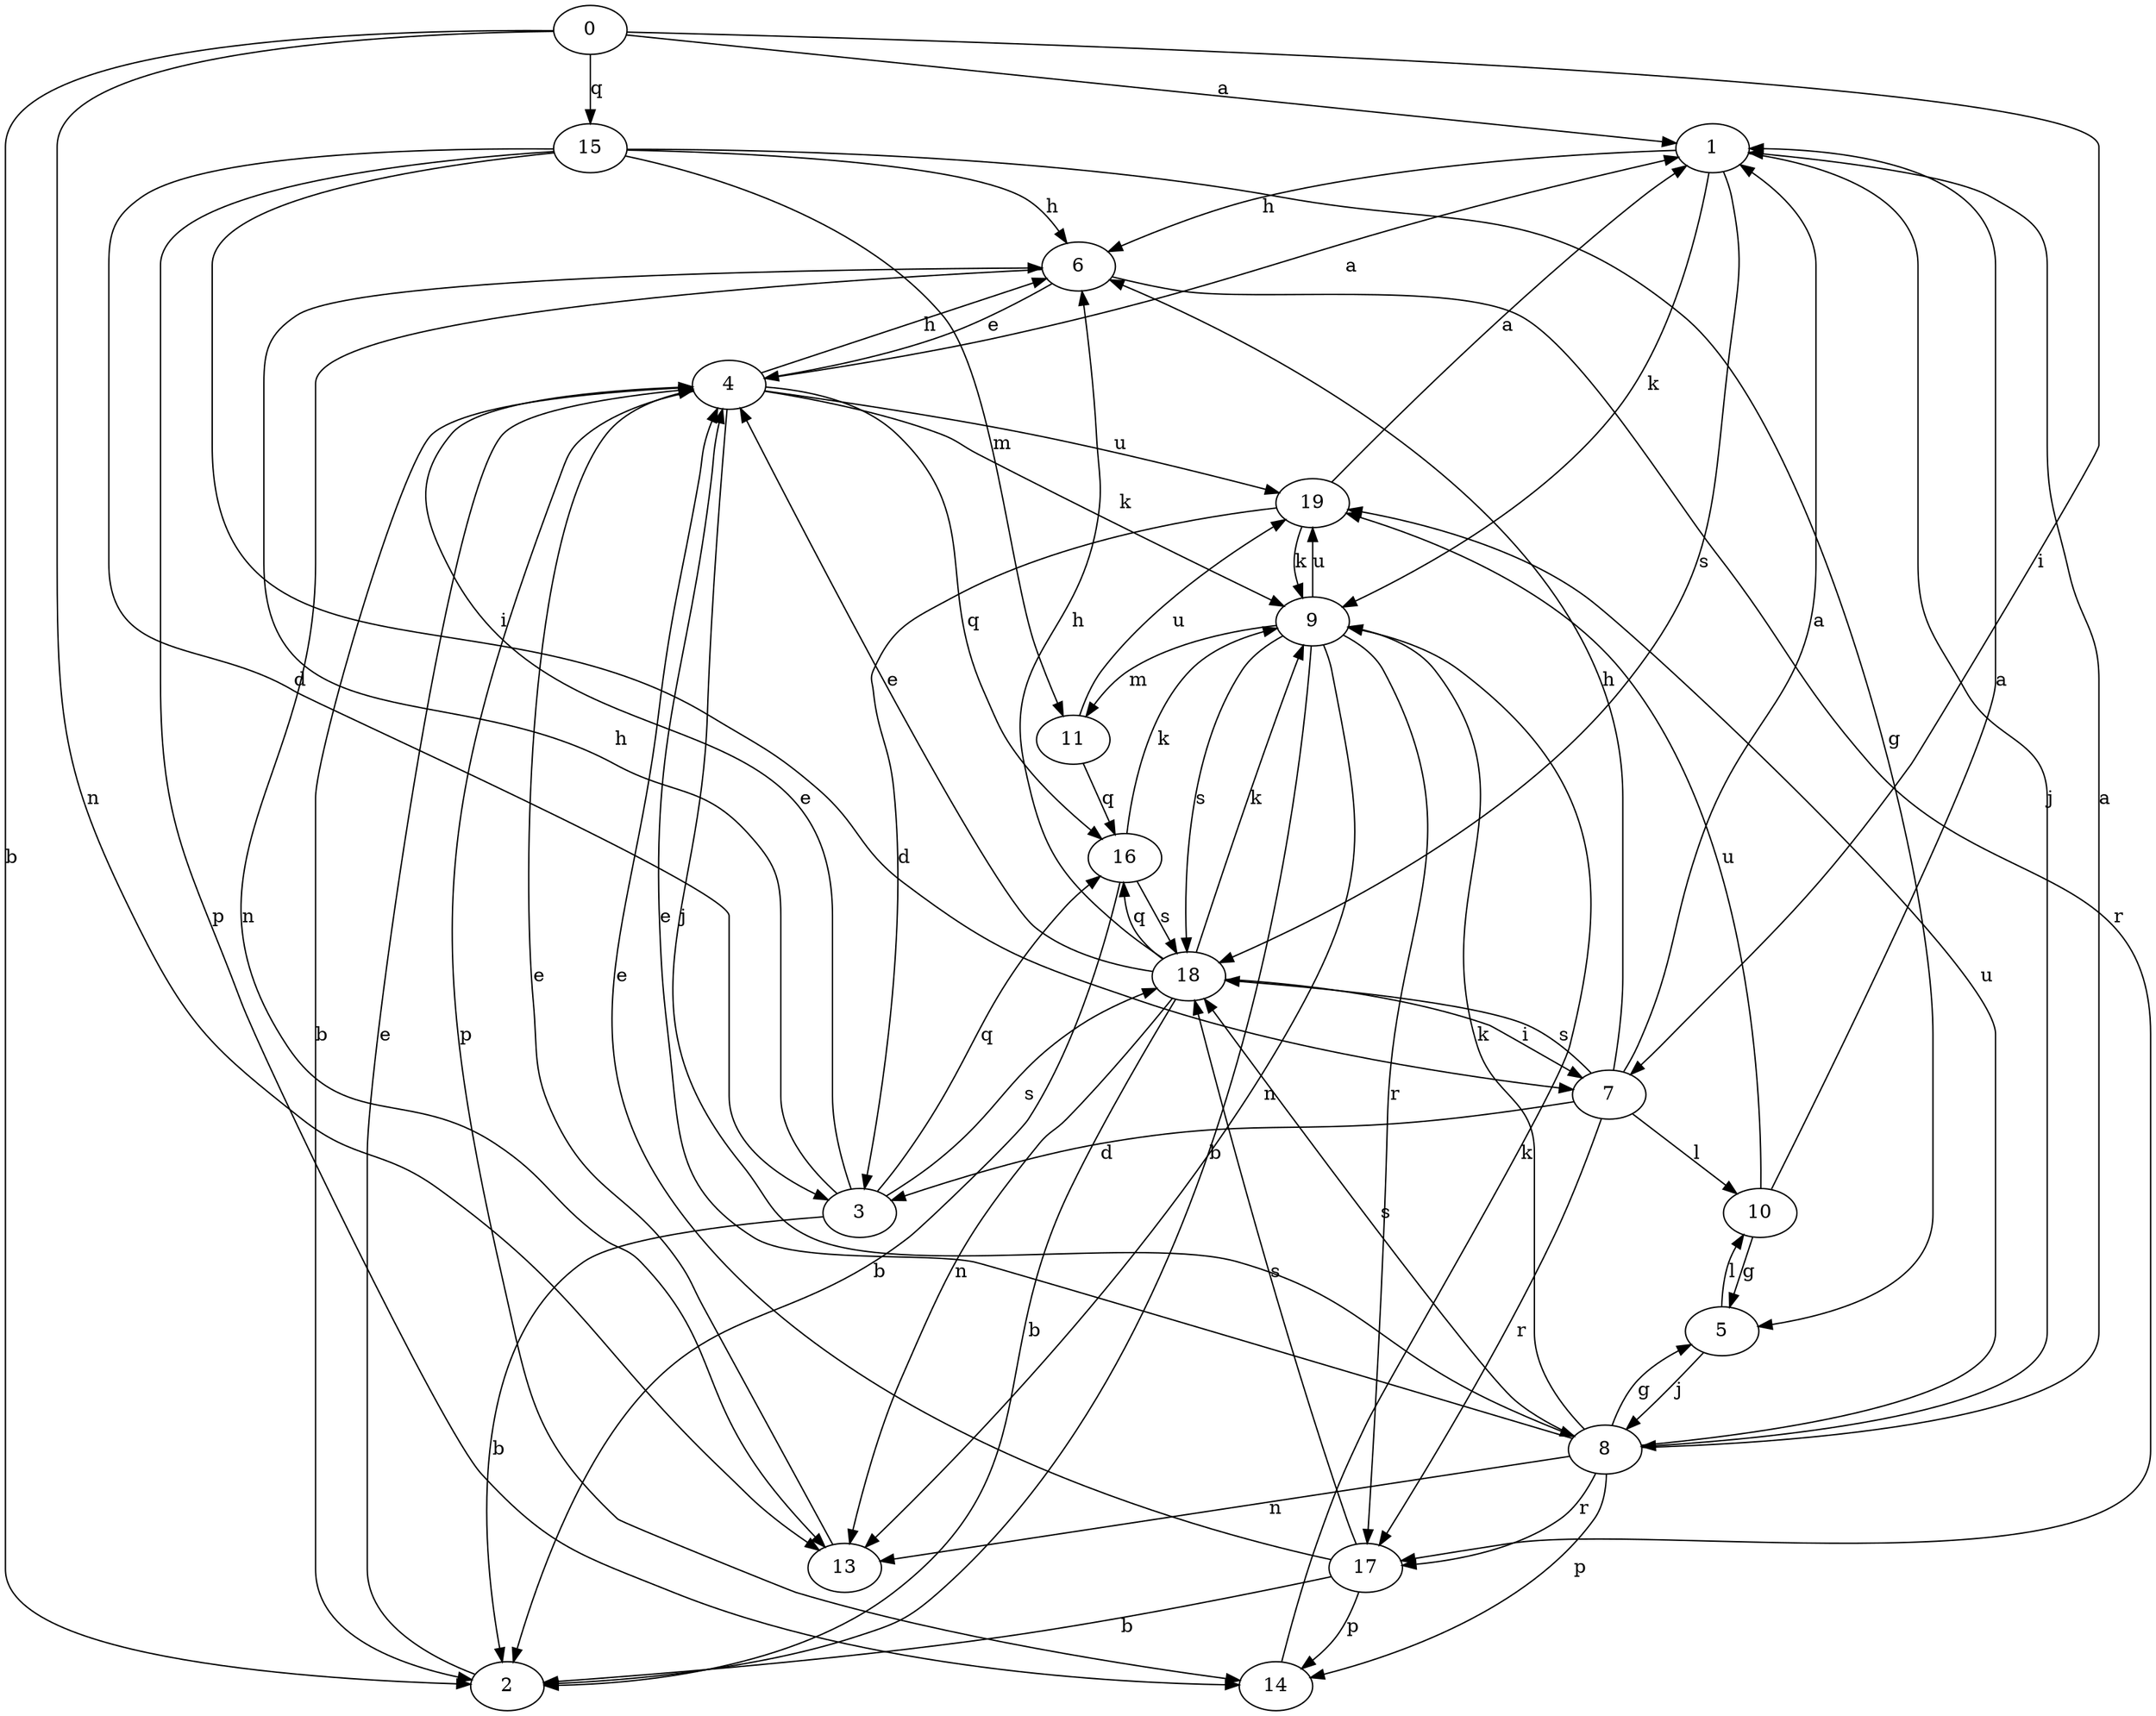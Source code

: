 strict digraph  {
1;
2;
3;
4;
5;
6;
7;
8;
9;
10;
11;
13;
14;
15;
0;
16;
17;
18;
19;
1 -> 6  [label=h];
1 -> 8  [label=j];
1 -> 9  [label=k];
1 -> 18  [label=s];
2 -> 4  [label=e];
3 -> 2  [label=b];
3 -> 4  [label=e];
3 -> 6  [label=h];
3 -> 16  [label=q];
3 -> 18  [label=s];
4 -> 1  [label=a];
4 -> 2  [label=b];
4 -> 6  [label=h];
4 -> 8  [label=j];
4 -> 9  [label=k];
4 -> 14  [label=p];
4 -> 16  [label=q];
4 -> 19  [label=u];
5 -> 8  [label=j];
5 -> 10  [label=l];
6 -> 4  [label=e];
6 -> 13  [label=n];
6 -> 17  [label=r];
7 -> 1  [label=a];
7 -> 3  [label=d];
7 -> 6  [label=h];
7 -> 10  [label=l];
7 -> 17  [label=r];
7 -> 18  [label=s];
8 -> 1  [label=a];
8 -> 4  [label=e];
8 -> 5  [label=g];
8 -> 9  [label=k];
8 -> 13  [label=n];
8 -> 14  [label=p];
8 -> 17  [label=r];
8 -> 18  [label=s];
8 -> 19  [label=u];
9 -> 2  [label=b];
9 -> 11  [label=m];
9 -> 13  [label=n];
9 -> 17  [label=r];
9 -> 18  [label=s];
9 -> 19  [label=u];
10 -> 1  [label=a];
10 -> 5  [label=g];
10 -> 19  [label=u];
11 -> 16  [label=q];
11 -> 19  [label=u];
13 -> 4  [label=e];
14 -> 9  [label=k];
15 -> 3  [label=d];
15 -> 5  [label=g];
15 -> 6  [label=h];
15 -> 7  [label=i];
15 -> 11  [label=m];
15 -> 14  [label=p];
0 -> 1  [label=a];
0 -> 2  [label=b];
0 -> 7  [label=i];
0 -> 13  [label=n];
0 -> 15  [label=q];
16 -> 2  [label=b];
16 -> 9  [label=k];
16 -> 18  [label=s];
17 -> 2  [label=b];
17 -> 4  [label=e];
17 -> 14  [label=p];
17 -> 18  [label=s];
18 -> 2  [label=b];
18 -> 4  [label=e];
18 -> 6  [label=h];
18 -> 7  [label=i];
18 -> 9  [label=k];
18 -> 13  [label=n];
18 -> 16  [label=q];
19 -> 1  [label=a];
19 -> 3  [label=d];
19 -> 9  [label=k];
}
